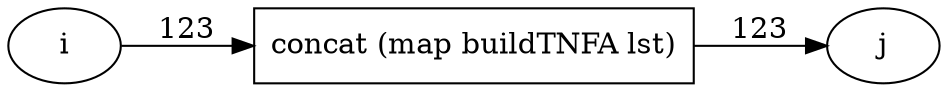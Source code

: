 
digraph createTNFASeq
{
  rankdir = LR;

  map[ texlbl = "$concat$ ($map$ $buildL\!N\!F\!A$ lst)"
     , shape = box
     , label = "concat (map buildTNFA lst)"];


  i[ texlbl = "$i$"];

  j[ texlbl = "$i+1$"]

  i -> map[ texlbl = "$\varepsilon/(SeqS,k)$"
          , label = "123"];
  map -> j[ texlbl = "$\varepsilon/(SeqE,k)$"
          , label = "123"];
}


